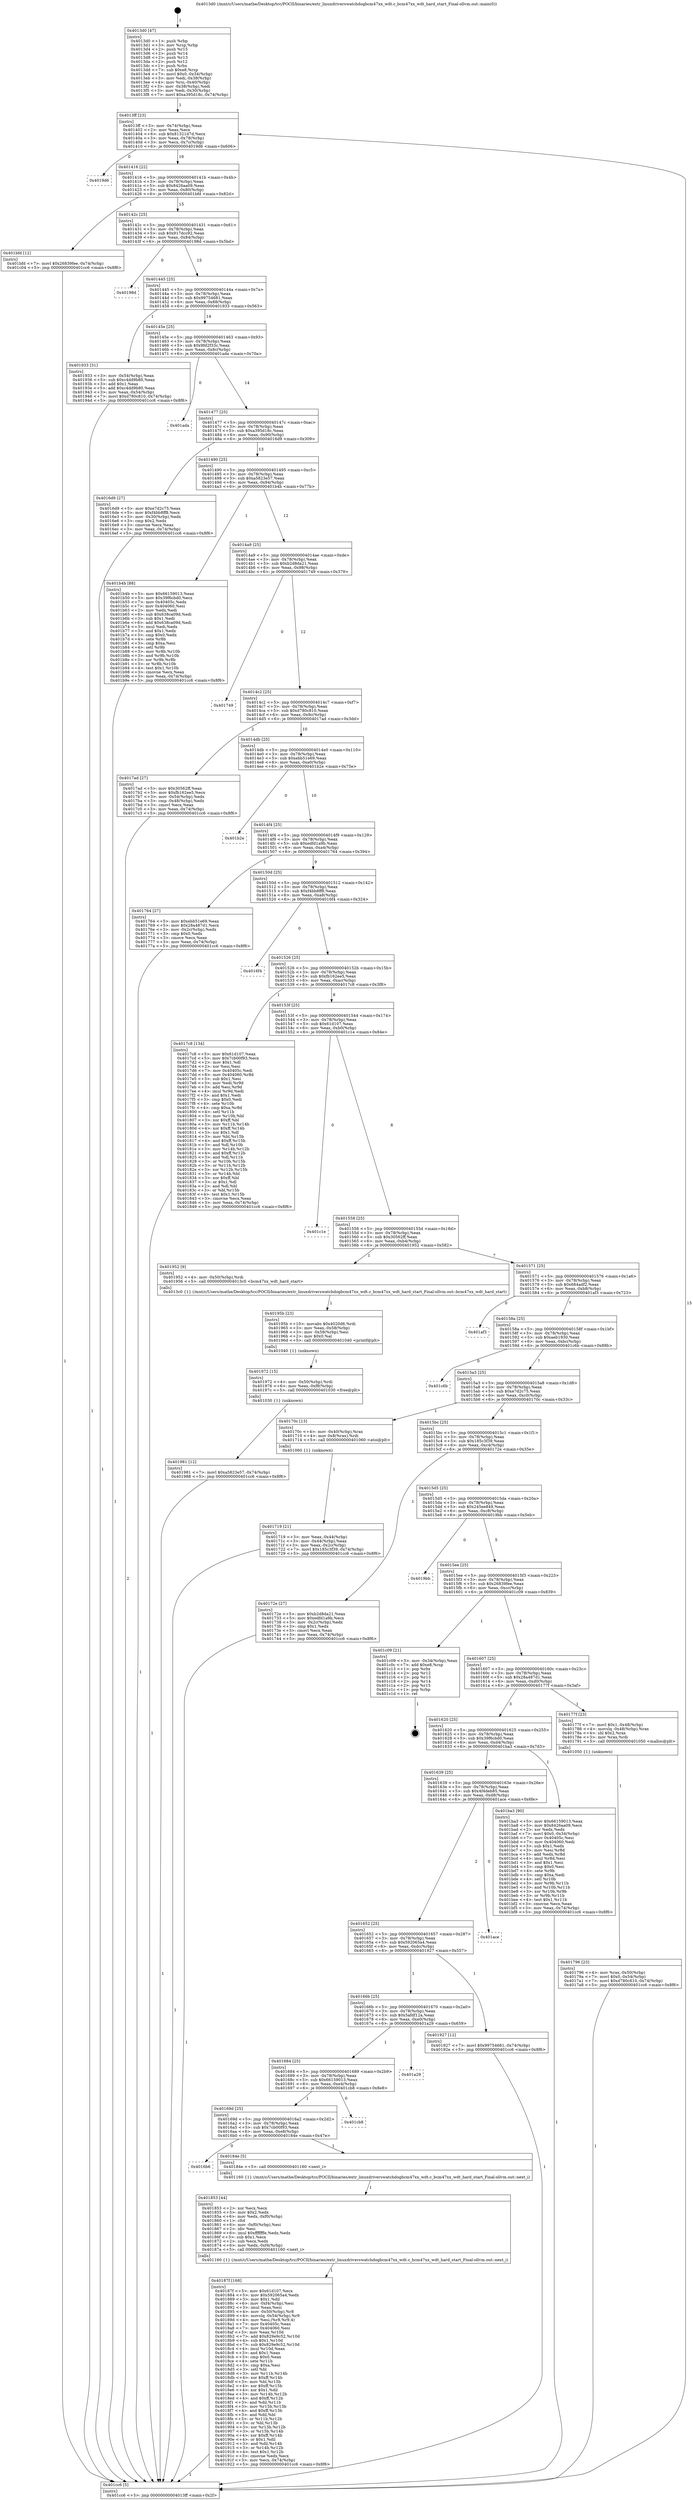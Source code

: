 digraph "0x4013d0" {
  label = "0x4013d0 (/mnt/c/Users/mathe/Desktop/tcc/POCII/binaries/extr_linuxdriverswatchdogbcm47xx_wdt.c_bcm47xx_wdt_hard_start_Final-ollvm.out::main(0))"
  labelloc = "t"
  node[shape=record]

  Entry [label="",width=0.3,height=0.3,shape=circle,fillcolor=black,style=filled]
  "0x4013ff" [label="{
     0x4013ff [23]\l
     | [instrs]\l
     &nbsp;&nbsp;0x4013ff \<+3\>: mov -0x74(%rbp),%eax\l
     &nbsp;&nbsp;0x401402 \<+2\>: mov %eax,%ecx\l
     &nbsp;&nbsp;0x401404 \<+6\>: sub $0x81321d7d,%ecx\l
     &nbsp;&nbsp;0x40140a \<+3\>: mov %eax,-0x78(%rbp)\l
     &nbsp;&nbsp;0x40140d \<+3\>: mov %ecx,-0x7c(%rbp)\l
     &nbsp;&nbsp;0x401410 \<+6\>: je 00000000004019d6 \<main+0x606\>\l
  }"]
  "0x4019d6" [label="{
     0x4019d6\l
  }", style=dashed]
  "0x401416" [label="{
     0x401416 [22]\l
     | [instrs]\l
     &nbsp;&nbsp;0x401416 \<+5\>: jmp 000000000040141b \<main+0x4b\>\l
     &nbsp;&nbsp;0x40141b \<+3\>: mov -0x78(%rbp),%eax\l
     &nbsp;&nbsp;0x40141e \<+5\>: sub $0x8426aa09,%eax\l
     &nbsp;&nbsp;0x401423 \<+3\>: mov %eax,-0x80(%rbp)\l
     &nbsp;&nbsp;0x401426 \<+6\>: je 0000000000401bfd \<main+0x82d\>\l
  }"]
  Exit [label="",width=0.3,height=0.3,shape=circle,fillcolor=black,style=filled,peripheries=2]
  "0x401bfd" [label="{
     0x401bfd [12]\l
     | [instrs]\l
     &nbsp;&nbsp;0x401bfd \<+7\>: movl $0x26839fee,-0x74(%rbp)\l
     &nbsp;&nbsp;0x401c04 \<+5\>: jmp 0000000000401cc6 \<main+0x8f6\>\l
  }"]
  "0x40142c" [label="{
     0x40142c [25]\l
     | [instrs]\l
     &nbsp;&nbsp;0x40142c \<+5\>: jmp 0000000000401431 \<main+0x61\>\l
     &nbsp;&nbsp;0x401431 \<+3\>: mov -0x78(%rbp),%eax\l
     &nbsp;&nbsp;0x401434 \<+5\>: sub $0x917dcc92,%eax\l
     &nbsp;&nbsp;0x401439 \<+6\>: mov %eax,-0x84(%rbp)\l
     &nbsp;&nbsp;0x40143f \<+6\>: je 000000000040198d \<main+0x5bd\>\l
  }"]
  "0x401981" [label="{
     0x401981 [12]\l
     | [instrs]\l
     &nbsp;&nbsp;0x401981 \<+7\>: movl $0xa5823e57,-0x74(%rbp)\l
     &nbsp;&nbsp;0x401988 \<+5\>: jmp 0000000000401cc6 \<main+0x8f6\>\l
  }"]
  "0x40198d" [label="{
     0x40198d\l
  }", style=dashed]
  "0x401445" [label="{
     0x401445 [25]\l
     | [instrs]\l
     &nbsp;&nbsp;0x401445 \<+5\>: jmp 000000000040144a \<main+0x7a\>\l
     &nbsp;&nbsp;0x40144a \<+3\>: mov -0x78(%rbp),%eax\l
     &nbsp;&nbsp;0x40144d \<+5\>: sub $0x99754681,%eax\l
     &nbsp;&nbsp;0x401452 \<+6\>: mov %eax,-0x88(%rbp)\l
     &nbsp;&nbsp;0x401458 \<+6\>: je 0000000000401933 \<main+0x563\>\l
  }"]
  "0x401972" [label="{
     0x401972 [15]\l
     | [instrs]\l
     &nbsp;&nbsp;0x401972 \<+4\>: mov -0x50(%rbp),%rdi\l
     &nbsp;&nbsp;0x401976 \<+6\>: mov %eax,-0xf8(%rbp)\l
     &nbsp;&nbsp;0x40197c \<+5\>: call 0000000000401030 \<free@plt\>\l
     | [calls]\l
     &nbsp;&nbsp;0x401030 \{1\} (unknown)\l
  }"]
  "0x401933" [label="{
     0x401933 [31]\l
     | [instrs]\l
     &nbsp;&nbsp;0x401933 \<+3\>: mov -0x54(%rbp),%eax\l
     &nbsp;&nbsp;0x401936 \<+5\>: sub $0xc4dd9b80,%eax\l
     &nbsp;&nbsp;0x40193b \<+3\>: add $0x1,%eax\l
     &nbsp;&nbsp;0x40193e \<+5\>: add $0xc4dd9b80,%eax\l
     &nbsp;&nbsp;0x401943 \<+3\>: mov %eax,-0x54(%rbp)\l
     &nbsp;&nbsp;0x401946 \<+7\>: movl $0xd780c810,-0x74(%rbp)\l
     &nbsp;&nbsp;0x40194d \<+5\>: jmp 0000000000401cc6 \<main+0x8f6\>\l
  }"]
  "0x40145e" [label="{
     0x40145e [25]\l
     | [instrs]\l
     &nbsp;&nbsp;0x40145e \<+5\>: jmp 0000000000401463 \<main+0x93\>\l
     &nbsp;&nbsp;0x401463 \<+3\>: mov -0x78(%rbp),%eax\l
     &nbsp;&nbsp;0x401466 \<+5\>: sub $0x9fd2f33c,%eax\l
     &nbsp;&nbsp;0x40146b \<+6\>: mov %eax,-0x8c(%rbp)\l
     &nbsp;&nbsp;0x401471 \<+6\>: je 0000000000401ada \<main+0x70a\>\l
  }"]
  "0x40195b" [label="{
     0x40195b [23]\l
     | [instrs]\l
     &nbsp;&nbsp;0x40195b \<+10\>: movabs $0x4020d6,%rdi\l
     &nbsp;&nbsp;0x401965 \<+3\>: mov %eax,-0x58(%rbp)\l
     &nbsp;&nbsp;0x401968 \<+3\>: mov -0x58(%rbp),%esi\l
     &nbsp;&nbsp;0x40196b \<+2\>: mov $0x0,%al\l
     &nbsp;&nbsp;0x40196d \<+5\>: call 0000000000401040 \<printf@plt\>\l
     | [calls]\l
     &nbsp;&nbsp;0x401040 \{1\} (unknown)\l
  }"]
  "0x401ada" [label="{
     0x401ada\l
  }", style=dashed]
  "0x401477" [label="{
     0x401477 [25]\l
     | [instrs]\l
     &nbsp;&nbsp;0x401477 \<+5\>: jmp 000000000040147c \<main+0xac\>\l
     &nbsp;&nbsp;0x40147c \<+3\>: mov -0x78(%rbp),%eax\l
     &nbsp;&nbsp;0x40147f \<+5\>: sub $0xa395d18c,%eax\l
     &nbsp;&nbsp;0x401484 \<+6\>: mov %eax,-0x90(%rbp)\l
     &nbsp;&nbsp;0x40148a \<+6\>: je 00000000004016d9 \<main+0x309\>\l
  }"]
  "0x40187f" [label="{
     0x40187f [168]\l
     | [instrs]\l
     &nbsp;&nbsp;0x40187f \<+5\>: mov $0x61d107,%ecx\l
     &nbsp;&nbsp;0x401884 \<+5\>: mov $0x592065a4,%edx\l
     &nbsp;&nbsp;0x401889 \<+3\>: mov $0x1,%dil\l
     &nbsp;&nbsp;0x40188c \<+6\>: mov -0xf4(%rbp),%esi\l
     &nbsp;&nbsp;0x401892 \<+3\>: imul %eax,%esi\l
     &nbsp;&nbsp;0x401895 \<+4\>: mov -0x50(%rbp),%r8\l
     &nbsp;&nbsp;0x401899 \<+4\>: movslq -0x54(%rbp),%r9\l
     &nbsp;&nbsp;0x40189d \<+4\>: mov %esi,(%r8,%r9,4)\l
     &nbsp;&nbsp;0x4018a1 \<+7\>: mov 0x40405c,%eax\l
     &nbsp;&nbsp;0x4018a8 \<+7\>: mov 0x404060,%esi\l
     &nbsp;&nbsp;0x4018af \<+3\>: mov %eax,%r10d\l
     &nbsp;&nbsp;0x4018b2 \<+7\>: add $0x829e9c52,%r10d\l
     &nbsp;&nbsp;0x4018b9 \<+4\>: sub $0x1,%r10d\l
     &nbsp;&nbsp;0x4018bd \<+7\>: sub $0x829e9c52,%r10d\l
     &nbsp;&nbsp;0x4018c4 \<+4\>: imul %r10d,%eax\l
     &nbsp;&nbsp;0x4018c8 \<+3\>: and $0x1,%eax\l
     &nbsp;&nbsp;0x4018cb \<+3\>: cmp $0x0,%eax\l
     &nbsp;&nbsp;0x4018ce \<+4\>: sete %r11b\l
     &nbsp;&nbsp;0x4018d2 \<+3\>: cmp $0xa,%esi\l
     &nbsp;&nbsp;0x4018d5 \<+3\>: setl %bl\l
     &nbsp;&nbsp;0x4018d8 \<+3\>: mov %r11b,%r14b\l
     &nbsp;&nbsp;0x4018db \<+4\>: xor $0xff,%r14b\l
     &nbsp;&nbsp;0x4018df \<+3\>: mov %bl,%r15b\l
     &nbsp;&nbsp;0x4018e2 \<+4\>: xor $0xff,%r15b\l
     &nbsp;&nbsp;0x4018e6 \<+4\>: xor $0x1,%dil\l
     &nbsp;&nbsp;0x4018ea \<+3\>: mov %r14b,%r12b\l
     &nbsp;&nbsp;0x4018ed \<+4\>: and $0xff,%r12b\l
     &nbsp;&nbsp;0x4018f1 \<+3\>: and %dil,%r11b\l
     &nbsp;&nbsp;0x4018f4 \<+3\>: mov %r15b,%r13b\l
     &nbsp;&nbsp;0x4018f7 \<+4\>: and $0xff,%r13b\l
     &nbsp;&nbsp;0x4018fb \<+3\>: and %dil,%bl\l
     &nbsp;&nbsp;0x4018fe \<+3\>: or %r11b,%r12b\l
     &nbsp;&nbsp;0x401901 \<+3\>: or %bl,%r13b\l
     &nbsp;&nbsp;0x401904 \<+3\>: xor %r13b,%r12b\l
     &nbsp;&nbsp;0x401907 \<+3\>: or %r15b,%r14b\l
     &nbsp;&nbsp;0x40190a \<+4\>: xor $0xff,%r14b\l
     &nbsp;&nbsp;0x40190e \<+4\>: or $0x1,%dil\l
     &nbsp;&nbsp;0x401912 \<+3\>: and %dil,%r14b\l
     &nbsp;&nbsp;0x401915 \<+3\>: or %r14b,%r12b\l
     &nbsp;&nbsp;0x401918 \<+4\>: test $0x1,%r12b\l
     &nbsp;&nbsp;0x40191c \<+3\>: cmovne %edx,%ecx\l
     &nbsp;&nbsp;0x40191f \<+3\>: mov %ecx,-0x74(%rbp)\l
     &nbsp;&nbsp;0x401922 \<+5\>: jmp 0000000000401cc6 \<main+0x8f6\>\l
  }"]
  "0x4016d9" [label="{
     0x4016d9 [27]\l
     | [instrs]\l
     &nbsp;&nbsp;0x4016d9 \<+5\>: mov $0xe7d2c75,%eax\l
     &nbsp;&nbsp;0x4016de \<+5\>: mov $0xf4bb8ff8,%ecx\l
     &nbsp;&nbsp;0x4016e3 \<+3\>: mov -0x30(%rbp),%edx\l
     &nbsp;&nbsp;0x4016e6 \<+3\>: cmp $0x2,%edx\l
     &nbsp;&nbsp;0x4016e9 \<+3\>: cmovne %ecx,%eax\l
     &nbsp;&nbsp;0x4016ec \<+3\>: mov %eax,-0x74(%rbp)\l
     &nbsp;&nbsp;0x4016ef \<+5\>: jmp 0000000000401cc6 \<main+0x8f6\>\l
  }"]
  "0x401490" [label="{
     0x401490 [25]\l
     | [instrs]\l
     &nbsp;&nbsp;0x401490 \<+5\>: jmp 0000000000401495 \<main+0xc5\>\l
     &nbsp;&nbsp;0x401495 \<+3\>: mov -0x78(%rbp),%eax\l
     &nbsp;&nbsp;0x401498 \<+5\>: sub $0xa5823e57,%eax\l
     &nbsp;&nbsp;0x40149d \<+6\>: mov %eax,-0x94(%rbp)\l
     &nbsp;&nbsp;0x4014a3 \<+6\>: je 0000000000401b4b \<main+0x77b\>\l
  }"]
  "0x401cc6" [label="{
     0x401cc6 [5]\l
     | [instrs]\l
     &nbsp;&nbsp;0x401cc6 \<+5\>: jmp 00000000004013ff \<main+0x2f\>\l
  }"]
  "0x4013d0" [label="{
     0x4013d0 [47]\l
     | [instrs]\l
     &nbsp;&nbsp;0x4013d0 \<+1\>: push %rbp\l
     &nbsp;&nbsp;0x4013d1 \<+3\>: mov %rsp,%rbp\l
     &nbsp;&nbsp;0x4013d4 \<+2\>: push %r15\l
     &nbsp;&nbsp;0x4013d6 \<+2\>: push %r14\l
     &nbsp;&nbsp;0x4013d8 \<+2\>: push %r13\l
     &nbsp;&nbsp;0x4013da \<+2\>: push %r12\l
     &nbsp;&nbsp;0x4013dc \<+1\>: push %rbx\l
     &nbsp;&nbsp;0x4013dd \<+7\>: sub $0xe8,%rsp\l
     &nbsp;&nbsp;0x4013e4 \<+7\>: movl $0x0,-0x34(%rbp)\l
     &nbsp;&nbsp;0x4013eb \<+3\>: mov %edi,-0x38(%rbp)\l
     &nbsp;&nbsp;0x4013ee \<+4\>: mov %rsi,-0x40(%rbp)\l
     &nbsp;&nbsp;0x4013f2 \<+3\>: mov -0x38(%rbp),%edi\l
     &nbsp;&nbsp;0x4013f5 \<+3\>: mov %edi,-0x30(%rbp)\l
     &nbsp;&nbsp;0x4013f8 \<+7\>: movl $0xa395d18c,-0x74(%rbp)\l
  }"]
  "0x401853" [label="{
     0x401853 [44]\l
     | [instrs]\l
     &nbsp;&nbsp;0x401853 \<+2\>: xor %ecx,%ecx\l
     &nbsp;&nbsp;0x401855 \<+5\>: mov $0x2,%edx\l
     &nbsp;&nbsp;0x40185a \<+6\>: mov %edx,-0xf0(%rbp)\l
     &nbsp;&nbsp;0x401860 \<+1\>: cltd\l
     &nbsp;&nbsp;0x401861 \<+6\>: mov -0xf0(%rbp),%esi\l
     &nbsp;&nbsp;0x401867 \<+2\>: idiv %esi\l
     &nbsp;&nbsp;0x401869 \<+6\>: imul $0xfffffffe,%edx,%edx\l
     &nbsp;&nbsp;0x40186f \<+3\>: sub $0x1,%ecx\l
     &nbsp;&nbsp;0x401872 \<+2\>: sub %ecx,%edx\l
     &nbsp;&nbsp;0x401874 \<+6\>: mov %edx,-0xf4(%rbp)\l
     &nbsp;&nbsp;0x40187a \<+5\>: call 0000000000401160 \<next_i\>\l
     | [calls]\l
     &nbsp;&nbsp;0x401160 \{1\} (/mnt/c/Users/mathe/Desktop/tcc/POCII/binaries/extr_linuxdriverswatchdogbcm47xx_wdt.c_bcm47xx_wdt_hard_start_Final-ollvm.out::next_i)\l
  }"]
  "0x401b4b" [label="{
     0x401b4b [88]\l
     | [instrs]\l
     &nbsp;&nbsp;0x401b4b \<+5\>: mov $0x66159013,%eax\l
     &nbsp;&nbsp;0x401b50 \<+5\>: mov $0x39f6cbd0,%ecx\l
     &nbsp;&nbsp;0x401b55 \<+7\>: mov 0x40405c,%edx\l
     &nbsp;&nbsp;0x401b5c \<+7\>: mov 0x404060,%esi\l
     &nbsp;&nbsp;0x401b63 \<+2\>: mov %edx,%edi\l
     &nbsp;&nbsp;0x401b65 \<+6\>: sub $0x638ca09d,%edi\l
     &nbsp;&nbsp;0x401b6b \<+3\>: sub $0x1,%edi\l
     &nbsp;&nbsp;0x401b6e \<+6\>: add $0x638ca09d,%edi\l
     &nbsp;&nbsp;0x401b74 \<+3\>: imul %edi,%edx\l
     &nbsp;&nbsp;0x401b77 \<+3\>: and $0x1,%edx\l
     &nbsp;&nbsp;0x401b7a \<+3\>: cmp $0x0,%edx\l
     &nbsp;&nbsp;0x401b7d \<+4\>: sete %r8b\l
     &nbsp;&nbsp;0x401b81 \<+3\>: cmp $0xa,%esi\l
     &nbsp;&nbsp;0x401b84 \<+4\>: setl %r9b\l
     &nbsp;&nbsp;0x401b88 \<+3\>: mov %r8b,%r10b\l
     &nbsp;&nbsp;0x401b8b \<+3\>: and %r9b,%r10b\l
     &nbsp;&nbsp;0x401b8e \<+3\>: xor %r9b,%r8b\l
     &nbsp;&nbsp;0x401b91 \<+3\>: or %r8b,%r10b\l
     &nbsp;&nbsp;0x401b94 \<+4\>: test $0x1,%r10b\l
     &nbsp;&nbsp;0x401b98 \<+3\>: cmovne %ecx,%eax\l
     &nbsp;&nbsp;0x401b9b \<+3\>: mov %eax,-0x74(%rbp)\l
     &nbsp;&nbsp;0x401b9e \<+5\>: jmp 0000000000401cc6 \<main+0x8f6\>\l
  }"]
  "0x4014a9" [label="{
     0x4014a9 [25]\l
     | [instrs]\l
     &nbsp;&nbsp;0x4014a9 \<+5\>: jmp 00000000004014ae \<main+0xde\>\l
     &nbsp;&nbsp;0x4014ae \<+3\>: mov -0x78(%rbp),%eax\l
     &nbsp;&nbsp;0x4014b1 \<+5\>: sub $0xb2d8da21,%eax\l
     &nbsp;&nbsp;0x4014b6 \<+6\>: mov %eax,-0x98(%rbp)\l
     &nbsp;&nbsp;0x4014bc \<+6\>: je 0000000000401749 \<main+0x379\>\l
  }"]
  "0x4016b6" [label="{
     0x4016b6\l
  }", style=dashed]
  "0x401749" [label="{
     0x401749\l
  }", style=dashed]
  "0x4014c2" [label="{
     0x4014c2 [25]\l
     | [instrs]\l
     &nbsp;&nbsp;0x4014c2 \<+5\>: jmp 00000000004014c7 \<main+0xf7\>\l
     &nbsp;&nbsp;0x4014c7 \<+3\>: mov -0x78(%rbp),%eax\l
     &nbsp;&nbsp;0x4014ca \<+5\>: sub $0xd780c810,%eax\l
     &nbsp;&nbsp;0x4014cf \<+6\>: mov %eax,-0x9c(%rbp)\l
     &nbsp;&nbsp;0x4014d5 \<+6\>: je 00000000004017ad \<main+0x3dd\>\l
  }"]
  "0x40184e" [label="{
     0x40184e [5]\l
     | [instrs]\l
     &nbsp;&nbsp;0x40184e \<+5\>: call 0000000000401160 \<next_i\>\l
     | [calls]\l
     &nbsp;&nbsp;0x401160 \{1\} (/mnt/c/Users/mathe/Desktop/tcc/POCII/binaries/extr_linuxdriverswatchdogbcm47xx_wdt.c_bcm47xx_wdt_hard_start_Final-ollvm.out::next_i)\l
  }"]
  "0x4017ad" [label="{
     0x4017ad [27]\l
     | [instrs]\l
     &nbsp;&nbsp;0x4017ad \<+5\>: mov $0x30562ff,%eax\l
     &nbsp;&nbsp;0x4017b2 \<+5\>: mov $0xfb162ee5,%ecx\l
     &nbsp;&nbsp;0x4017b7 \<+3\>: mov -0x54(%rbp),%edx\l
     &nbsp;&nbsp;0x4017ba \<+3\>: cmp -0x48(%rbp),%edx\l
     &nbsp;&nbsp;0x4017bd \<+3\>: cmovl %ecx,%eax\l
     &nbsp;&nbsp;0x4017c0 \<+3\>: mov %eax,-0x74(%rbp)\l
     &nbsp;&nbsp;0x4017c3 \<+5\>: jmp 0000000000401cc6 \<main+0x8f6\>\l
  }"]
  "0x4014db" [label="{
     0x4014db [25]\l
     | [instrs]\l
     &nbsp;&nbsp;0x4014db \<+5\>: jmp 00000000004014e0 \<main+0x110\>\l
     &nbsp;&nbsp;0x4014e0 \<+3\>: mov -0x78(%rbp),%eax\l
     &nbsp;&nbsp;0x4014e3 \<+5\>: sub $0xebb51e69,%eax\l
     &nbsp;&nbsp;0x4014e8 \<+6\>: mov %eax,-0xa0(%rbp)\l
     &nbsp;&nbsp;0x4014ee \<+6\>: je 0000000000401b2e \<main+0x75e\>\l
  }"]
  "0x40169d" [label="{
     0x40169d [25]\l
     | [instrs]\l
     &nbsp;&nbsp;0x40169d \<+5\>: jmp 00000000004016a2 \<main+0x2d2\>\l
     &nbsp;&nbsp;0x4016a2 \<+3\>: mov -0x78(%rbp),%eax\l
     &nbsp;&nbsp;0x4016a5 \<+5\>: sub $0x7cb00f93,%eax\l
     &nbsp;&nbsp;0x4016aa \<+6\>: mov %eax,-0xe8(%rbp)\l
     &nbsp;&nbsp;0x4016b0 \<+6\>: je 000000000040184e \<main+0x47e\>\l
  }"]
  "0x401b2e" [label="{
     0x401b2e\l
  }", style=dashed]
  "0x4014f4" [label="{
     0x4014f4 [25]\l
     | [instrs]\l
     &nbsp;&nbsp;0x4014f4 \<+5\>: jmp 00000000004014f9 \<main+0x129\>\l
     &nbsp;&nbsp;0x4014f9 \<+3\>: mov -0x78(%rbp),%eax\l
     &nbsp;&nbsp;0x4014fc \<+5\>: sub $0xedfd1a9b,%eax\l
     &nbsp;&nbsp;0x401501 \<+6\>: mov %eax,-0xa4(%rbp)\l
     &nbsp;&nbsp;0x401507 \<+6\>: je 0000000000401764 \<main+0x394\>\l
  }"]
  "0x401cb8" [label="{
     0x401cb8\l
  }", style=dashed]
  "0x401764" [label="{
     0x401764 [27]\l
     | [instrs]\l
     &nbsp;&nbsp;0x401764 \<+5\>: mov $0xebb51e69,%eax\l
     &nbsp;&nbsp;0x401769 \<+5\>: mov $0x28a487d1,%ecx\l
     &nbsp;&nbsp;0x40176e \<+3\>: mov -0x2c(%rbp),%edx\l
     &nbsp;&nbsp;0x401771 \<+3\>: cmp $0x0,%edx\l
     &nbsp;&nbsp;0x401774 \<+3\>: cmove %ecx,%eax\l
     &nbsp;&nbsp;0x401777 \<+3\>: mov %eax,-0x74(%rbp)\l
     &nbsp;&nbsp;0x40177a \<+5\>: jmp 0000000000401cc6 \<main+0x8f6\>\l
  }"]
  "0x40150d" [label="{
     0x40150d [25]\l
     | [instrs]\l
     &nbsp;&nbsp;0x40150d \<+5\>: jmp 0000000000401512 \<main+0x142\>\l
     &nbsp;&nbsp;0x401512 \<+3\>: mov -0x78(%rbp),%eax\l
     &nbsp;&nbsp;0x401515 \<+5\>: sub $0xf4bb8ff8,%eax\l
     &nbsp;&nbsp;0x40151a \<+6\>: mov %eax,-0xa8(%rbp)\l
     &nbsp;&nbsp;0x401520 \<+6\>: je 00000000004016f4 \<main+0x324\>\l
  }"]
  "0x401684" [label="{
     0x401684 [25]\l
     | [instrs]\l
     &nbsp;&nbsp;0x401684 \<+5\>: jmp 0000000000401689 \<main+0x2b9\>\l
     &nbsp;&nbsp;0x401689 \<+3\>: mov -0x78(%rbp),%eax\l
     &nbsp;&nbsp;0x40168c \<+5\>: sub $0x66159013,%eax\l
     &nbsp;&nbsp;0x401691 \<+6\>: mov %eax,-0xe4(%rbp)\l
     &nbsp;&nbsp;0x401697 \<+6\>: je 0000000000401cb8 \<main+0x8e8\>\l
  }"]
  "0x4016f4" [label="{
     0x4016f4\l
  }", style=dashed]
  "0x401526" [label="{
     0x401526 [25]\l
     | [instrs]\l
     &nbsp;&nbsp;0x401526 \<+5\>: jmp 000000000040152b \<main+0x15b\>\l
     &nbsp;&nbsp;0x40152b \<+3\>: mov -0x78(%rbp),%eax\l
     &nbsp;&nbsp;0x40152e \<+5\>: sub $0xfb162ee5,%eax\l
     &nbsp;&nbsp;0x401533 \<+6\>: mov %eax,-0xac(%rbp)\l
     &nbsp;&nbsp;0x401539 \<+6\>: je 00000000004017c8 \<main+0x3f8\>\l
  }"]
  "0x401a29" [label="{
     0x401a29\l
  }", style=dashed]
  "0x4017c8" [label="{
     0x4017c8 [134]\l
     | [instrs]\l
     &nbsp;&nbsp;0x4017c8 \<+5\>: mov $0x61d107,%eax\l
     &nbsp;&nbsp;0x4017cd \<+5\>: mov $0x7cb00f93,%ecx\l
     &nbsp;&nbsp;0x4017d2 \<+2\>: mov $0x1,%dl\l
     &nbsp;&nbsp;0x4017d4 \<+2\>: xor %esi,%esi\l
     &nbsp;&nbsp;0x4017d6 \<+7\>: mov 0x40405c,%edi\l
     &nbsp;&nbsp;0x4017dd \<+8\>: mov 0x404060,%r8d\l
     &nbsp;&nbsp;0x4017e5 \<+3\>: sub $0x1,%esi\l
     &nbsp;&nbsp;0x4017e8 \<+3\>: mov %edi,%r9d\l
     &nbsp;&nbsp;0x4017eb \<+3\>: add %esi,%r9d\l
     &nbsp;&nbsp;0x4017ee \<+4\>: imul %r9d,%edi\l
     &nbsp;&nbsp;0x4017f2 \<+3\>: and $0x1,%edi\l
     &nbsp;&nbsp;0x4017f5 \<+3\>: cmp $0x0,%edi\l
     &nbsp;&nbsp;0x4017f8 \<+4\>: sete %r10b\l
     &nbsp;&nbsp;0x4017fc \<+4\>: cmp $0xa,%r8d\l
     &nbsp;&nbsp;0x401800 \<+4\>: setl %r11b\l
     &nbsp;&nbsp;0x401804 \<+3\>: mov %r10b,%bl\l
     &nbsp;&nbsp;0x401807 \<+3\>: xor $0xff,%bl\l
     &nbsp;&nbsp;0x40180a \<+3\>: mov %r11b,%r14b\l
     &nbsp;&nbsp;0x40180d \<+4\>: xor $0xff,%r14b\l
     &nbsp;&nbsp;0x401811 \<+3\>: xor $0x1,%dl\l
     &nbsp;&nbsp;0x401814 \<+3\>: mov %bl,%r15b\l
     &nbsp;&nbsp;0x401817 \<+4\>: and $0xff,%r15b\l
     &nbsp;&nbsp;0x40181b \<+3\>: and %dl,%r10b\l
     &nbsp;&nbsp;0x40181e \<+3\>: mov %r14b,%r12b\l
     &nbsp;&nbsp;0x401821 \<+4\>: and $0xff,%r12b\l
     &nbsp;&nbsp;0x401825 \<+3\>: and %dl,%r11b\l
     &nbsp;&nbsp;0x401828 \<+3\>: or %r10b,%r15b\l
     &nbsp;&nbsp;0x40182b \<+3\>: or %r11b,%r12b\l
     &nbsp;&nbsp;0x40182e \<+3\>: xor %r12b,%r15b\l
     &nbsp;&nbsp;0x401831 \<+3\>: or %r14b,%bl\l
     &nbsp;&nbsp;0x401834 \<+3\>: xor $0xff,%bl\l
     &nbsp;&nbsp;0x401837 \<+3\>: or $0x1,%dl\l
     &nbsp;&nbsp;0x40183a \<+2\>: and %dl,%bl\l
     &nbsp;&nbsp;0x40183c \<+3\>: or %bl,%r15b\l
     &nbsp;&nbsp;0x40183f \<+4\>: test $0x1,%r15b\l
     &nbsp;&nbsp;0x401843 \<+3\>: cmovne %ecx,%eax\l
     &nbsp;&nbsp;0x401846 \<+3\>: mov %eax,-0x74(%rbp)\l
     &nbsp;&nbsp;0x401849 \<+5\>: jmp 0000000000401cc6 \<main+0x8f6\>\l
  }"]
  "0x40153f" [label="{
     0x40153f [25]\l
     | [instrs]\l
     &nbsp;&nbsp;0x40153f \<+5\>: jmp 0000000000401544 \<main+0x174\>\l
     &nbsp;&nbsp;0x401544 \<+3\>: mov -0x78(%rbp),%eax\l
     &nbsp;&nbsp;0x401547 \<+5\>: sub $0x61d107,%eax\l
     &nbsp;&nbsp;0x40154c \<+6\>: mov %eax,-0xb0(%rbp)\l
     &nbsp;&nbsp;0x401552 \<+6\>: je 0000000000401c1e \<main+0x84e\>\l
  }"]
  "0x40166b" [label="{
     0x40166b [25]\l
     | [instrs]\l
     &nbsp;&nbsp;0x40166b \<+5\>: jmp 0000000000401670 \<main+0x2a0\>\l
     &nbsp;&nbsp;0x401670 \<+3\>: mov -0x78(%rbp),%eax\l
     &nbsp;&nbsp;0x401673 \<+5\>: sub $0x5afdf12a,%eax\l
     &nbsp;&nbsp;0x401678 \<+6\>: mov %eax,-0xe0(%rbp)\l
     &nbsp;&nbsp;0x40167e \<+6\>: je 0000000000401a29 \<main+0x659\>\l
  }"]
  "0x401c1e" [label="{
     0x401c1e\l
  }", style=dashed]
  "0x401558" [label="{
     0x401558 [25]\l
     | [instrs]\l
     &nbsp;&nbsp;0x401558 \<+5\>: jmp 000000000040155d \<main+0x18d\>\l
     &nbsp;&nbsp;0x40155d \<+3\>: mov -0x78(%rbp),%eax\l
     &nbsp;&nbsp;0x401560 \<+5\>: sub $0x30562ff,%eax\l
     &nbsp;&nbsp;0x401565 \<+6\>: mov %eax,-0xb4(%rbp)\l
     &nbsp;&nbsp;0x40156b \<+6\>: je 0000000000401952 \<main+0x582\>\l
  }"]
  "0x401927" [label="{
     0x401927 [12]\l
     | [instrs]\l
     &nbsp;&nbsp;0x401927 \<+7\>: movl $0x99754681,-0x74(%rbp)\l
     &nbsp;&nbsp;0x40192e \<+5\>: jmp 0000000000401cc6 \<main+0x8f6\>\l
  }"]
  "0x401952" [label="{
     0x401952 [9]\l
     | [instrs]\l
     &nbsp;&nbsp;0x401952 \<+4\>: mov -0x50(%rbp),%rdi\l
     &nbsp;&nbsp;0x401956 \<+5\>: call 00000000004013c0 \<bcm47xx_wdt_hard_start\>\l
     | [calls]\l
     &nbsp;&nbsp;0x4013c0 \{1\} (/mnt/c/Users/mathe/Desktop/tcc/POCII/binaries/extr_linuxdriverswatchdogbcm47xx_wdt.c_bcm47xx_wdt_hard_start_Final-ollvm.out::bcm47xx_wdt_hard_start)\l
  }"]
  "0x401571" [label="{
     0x401571 [25]\l
     | [instrs]\l
     &nbsp;&nbsp;0x401571 \<+5\>: jmp 0000000000401576 \<main+0x1a6\>\l
     &nbsp;&nbsp;0x401576 \<+3\>: mov -0x78(%rbp),%eax\l
     &nbsp;&nbsp;0x401579 \<+5\>: sub $0x684adf2,%eax\l
     &nbsp;&nbsp;0x40157e \<+6\>: mov %eax,-0xb8(%rbp)\l
     &nbsp;&nbsp;0x401584 \<+6\>: je 0000000000401af3 \<main+0x723\>\l
  }"]
  "0x401652" [label="{
     0x401652 [25]\l
     | [instrs]\l
     &nbsp;&nbsp;0x401652 \<+5\>: jmp 0000000000401657 \<main+0x287\>\l
     &nbsp;&nbsp;0x401657 \<+3\>: mov -0x78(%rbp),%eax\l
     &nbsp;&nbsp;0x40165a \<+5\>: sub $0x592065a4,%eax\l
     &nbsp;&nbsp;0x40165f \<+6\>: mov %eax,-0xdc(%rbp)\l
     &nbsp;&nbsp;0x401665 \<+6\>: je 0000000000401927 \<main+0x557\>\l
  }"]
  "0x401af3" [label="{
     0x401af3\l
  }", style=dashed]
  "0x40158a" [label="{
     0x40158a [25]\l
     | [instrs]\l
     &nbsp;&nbsp;0x40158a \<+5\>: jmp 000000000040158f \<main+0x1bf\>\l
     &nbsp;&nbsp;0x40158f \<+3\>: mov -0x78(%rbp),%eax\l
     &nbsp;&nbsp;0x401592 \<+5\>: sub $0xaeb1930,%eax\l
     &nbsp;&nbsp;0x401597 \<+6\>: mov %eax,-0xbc(%rbp)\l
     &nbsp;&nbsp;0x40159d \<+6\>: je 0000000000401c6b \<main+0x89b\>\l
  }"]
  "0x401ace" [label="{
     0x401ace\l
  }", style=dashed]
  "0x401c6b" [label="{
     0x401c6b\l
  }", style=dashed]
  "0x4015a3" [label="{
     0x4015a3 [25]\l
     | [instrs]\l
     &nbsp;&nbsp;0x4015a3 \<+5\>: jmp 00000000004015a8 \<main+0x1d8\>\l
     &nbsp;&nbsp;0x4015a8 \<+3\>: mov -0x78(%rbp),%eax\l
     &nbsp;&nbsp;0x4015ab \<+5\>: sub $0xe7d2c75,%eax\l
     &nbsp;&nbsp;0x4015b0 \<+6\>: mov %eax,-0xc0(%rbp)\l
     &nbsp;&nbsp;0x4015b6 \<+6\>: je 000000000040170c \<main+0x33c\>\l
  }"]
  "0x401639" [label="{
     0x401639 [25]\l
     | [instrs]\l
     &nbsp;&nbsp;0x401639 \<+5\>: jmp 000000000040163e \<main+0x26e\>\l
     &nbsp;&nbsp;0x40163e \<+3\>: mov -0x78(%rbp),%eax\l
     &nbsp;&nbsp;0x401641 \<+5\>: sub $0x4f4deb85,%eax\l
     &nbsp;&nbsp;0x401646 \<+6\>: mov %eax,-0xd8(%rbp)\l
     &nbsp;&nbsp;0x40164c \<+6\>: je 0000000000401ace \<main+0x6fe\>\l
  }"]
  "0x40170c" [label="{
     0x40170c [13]\l
     | [instrs]\l
     &nbsp;&nbsp;0x40170c \<+4\>: mov -0x40(%rbp),%rax\l
     &nbsp;&nbsp;0x401710 \<+4\>: mov 0x8(%rax),%rdi\l
     &nbsp;&nbsp;0x401714 \<+5\>: call 0000000000401060 \<atoi@plt\>\l
     | [calls]\l
     &nbsp;&nbsp;0x401060 \{1\} (unknown)\l
  }"]
  "0x4015bc" [label="{
     0x4015bc [25]\l
     | [instrs]\l
     &nbsp;&nbsp;0x4015bc \<+5\>: jmp 00000000004015c1 \<main+0x1f1\>\l
     &nbsp;&nbsp;0x4015c1 \<+3\>: mov -0x78(%rbp),%eax\l
     &nbsp;&nbsp;0x4015c4 \<+5\>: sub $0x185c3f39,%eax\l
     &nbsp;&nbsp;0x4015c9 \<+6\>: mov %eax,-0xc4(%rbp)\l
     &nbsp;&nbsp;0x4015cf \<+6\>: je 000000000040172e \<main+0x35e\>\l
  }"]
  "0x401719" [label="{
     0x401719 [21]\l
     | [instrs]\l
     &nbsp;&nbsp;0x401719 \<+3\>: mov %eax,-0x44(%rbp)\l
     &nbsp;&nbsp;0x40171c \<+3\>: mov -0x44(%rbp),%eax\l
     &nbsp;&nbsp;0x40171f \<+3\>: mov %eax,-0x2c(%rbp)\l
     &nbsp;&nbsp;0x401722 \<+7\>: movl $0x185c3f39,-0x74(%rbp)\l
     &nbsp;&nbsp;0x401729 \<+5\>: jmp 0000000000401cc6 \<main+0x8f6\>\l
  }"]
  "0x401ba3" [label="{
     0x401ba3 [90]\l
     | [instrs]\l
     &nbsp;&nbsp;0x401ba3 \<+5\>: mov $0x66159013,%eax\l
     &nbsp;&nbsp;0x401ba8 \<+5\>: mov $0x8426aa09,%ecx\l
     &nbsp;&nbsp;0x401bad \<+2\>: xor %edx,%edx\l
     &nbsp;&nbsp;0x401baf \<+7\>: movl $0x0,-0x34(%rbp)\l
     &nbsp;&nbsp;0x401bb6 \<+7\>: mov 0x40405c,%esi\l
     &nbsp;&nbsp;0x401bbd \<+7\>: mov 0x404060,%edi\l
     &nbsp;&nbsp;0x401bc4 \<+3\>: sub $0x1,%edx\l
     &nbsp;&nbsp;0x401bc7 \<+3\>: mov %esi,%r8d\l
     &nbsp;&nbsp;0x401bca \<+3\>: add %edx,%r8d\l
     &nbsp;&nbsp;0x401bcd \<+4\>: imul %r8d,%esi\l
     &nbsp;&nbsp;0x401bd1 \<+3\>: and $0x1,%esi\l
     &nbsp;&nbsp;0x401bd4 \<+3\>: cmp $0x0,%esi\l
     &nbsp;&nbsp;0x401bd7 \<+4\>: sete %r9b\l
     &nbsp;&nbsp;0x401bdb \<+3\>: cmp $0xa,%edi\l
     &nbsp;&nbsp;0x401bde \<+4\>: setl %r10b\l
     &nbsp;&nbsp;0x401be2 \<+3\>: mov %r9b,%r11b\l
     &nbsp;&nbsp;0x401be5 \<+3\>: and %r10b,%r11b\l
     &nbsp;&nbsp;0x401be8 \<+3\>: xor %r10b,%r9b\l
     &nbsp;&nbsp;0x401beb \<+3\>: or %r9b,%r11b\l
     &nbsp;&nbsp;0x401bee \<+4\>: test $0x1,%r11b\l
     &nbsp;&nbsp;0x401bf2 \<+3\>: cmovne %ecx,%eax\l
     &nbsp;&nbsp;0x401bf5 \<+3\>: mov %eax,-0x74(%rbp)\l
     &nbsp;&nbsp;0x401bf8 \<+5\>: jmp 0000000000401cc6 \<main+0x8f6\>\l
  }"]
  "0x40172e" [label="{
     0x40172e [27]\l
     | [instrs]\l
     &nbsp;&nbsp;0x40172e \<+5\>: mov $0xb2d8da21,%eax\l
     &nbsp;&nbsp;0x401733 \<+5\>: mov $0xedfd1a9b,%ecx\l
     &nbsp;&nbsp;0x401738 \<+3\>: mov -0x2c(%rbp),%edx\l
     &nbsp;&nbsp;0x40173b \<+3\>: cmp $0x1,%edx\l
     &nbsp;&nbsp;0x40173e \<+3\>: cmovl %ecx,%eax\l
     &nbsp;&nbsp;0x401741 \<+3\>: mov %eax,-0x74(%rbp)\l
     &nbsp;&nbsp;0x401744 \<+5\>: jmp 0000000000401cc6 \<main+0x8f6\>\l
  }"]
  "0x4015d5" [label="{
     0x4015d5 [25]\l
     | [instrs]\l
     &nbsp;&nbsp;0x4015d5 \<+5\>: jmp 00000000004015da \<main+0x20a\>\l
     &nbsp;&nbsp;0x4015da \<+3\>: mov -0x78(%rbp),%eax\l
     &nbsp;&nbsp;0x4015dd \<+5\>: sub $0x245ee849,%eax\l
     &nbsp;&nbsp;0x4015e2 \<+6\>: mov %eax,-0xc8(%rbp)\l
     &nbsp;&nbsp;0x4015e8 \<+6\>: je 00000000004019bb \<main+0x5eb\>\l
  }"]
  "0x401796" [label="{
     0x401796 [23]\l
     | [instrs]\l
     &nbsp;&nbsp;0x401796 \<+4\>: mov %rax,-0x50(%rbp)\l
     &nbsp;&nbsp;0x40179a \<+7\>: movl $0x0,-0x54(%rbp)\l
     &nbsp;&nbsp;0x4017a1 \<+7\>: movl $0xd780c810,-0x74(%rbp)\l
     &nbsp;&nbsp;0x4017a8 \<+5\>: jmp 0000000000401cc6 \<main+0x8f6\>\l
  }"]
  "0x4019bb" [label="{
     0x4019bb\l
  }", style=dashed]
  "0x4015ee" [label="{
     0x4015ee [25]\l
     | [instrs]\l
     &nbsp;&nbsp;0x4015ee \<+5\>: jmp 00000000004015f3 \<main+0x223\>\l
     &nbsp;&nbsp;0x4015f3 \<+3\>: mov -0x78(%rbp),%eax\l
     &nbsp;&nbsp;0x4015f6 \<+5\>: sub $0x26839fee,%eax\l
     &nbsp;&nbsp;0x4015fb \<+6\>: mov %eax,-0xcc(%rbp)\l
     &nbsp;&nbsp;0x401601 \<+6\>: je 0000000000401c09 \<main+0x839\>\l
  }"]
  "0x401620" [label="{
     0x401620 [25]\l
     | [instrs]\l
     &nbsp;&nbsp;0x401620 \<+5\>: jmp 0000000000401625 \<main+0x255\>\l
     &nbsp;&nbsp;0x401625 \<+3\>: mov -0x78(%rbp),%eax\l
     &nbsp;&nbsp;0x401628 \<+5\>: sub $0x39f6cbd0,%eax\l
     &nbsp;&nbsp;0x40162d \<+6\>: mov %eax,-0xd4(%rbp)\l
     &nbsp;&nbsp;0x401633 \<+6\>: je 0000000000401ba3 \<main+0x7d3\>\l
  }"]
  "0x401c09" [label="{
     0x401c09 [21]\l
     | [instrs]\l
     &nbsp;&nbsp;0x401c09 \<+3\>: mov -0x34(%rbp),%eax\l
     &nbsp;&nbsp;0x401c0c \<+7\>: add $0xe8,%rsp\l
     &nbsp;&nbsp;0x401c13 \<+1\>: pop %rbx\l
     &nbsp;&nbsp;0x401c14 \<+2\>: pop %r12\l
     &nbsp;&nbsp;0x401c16 \<+2\>: pop %r13\l
     &nbsp;&nbsp;0x401c18 \<+2\>: pop %r14\l
     &nbsp;&nbsp;0x401c1a \<+2\>: pop %r15\l
     &nbsp;&nbsp;0x401c1c \<+1\>: pop %rbp\l
     &nbsp;&nbsp;0x401c1d \<+1\>: ret\l
  }"]
  "0x401607" [label="{
     0x401607 [25]\l
     | [instrs]\l
     &nbsp;&nbsp;0x401607 \<+5\>: jmp 000000000040160c \<main+0x23c\>\l
     &nbsp;&nbsp;0x40160c \<+3\>: mov -0x78(%rbp),%eax\l
     &nbsp;&nbsp;0x40160f \<+5\>: sub $0x28a487d1,%eax\l
     &nbsp;&nbsp;0x401614 \<+6\>: mov %eax,-0xd0(%rbp)\l
     &nbsp;&nbsp;0x40161a \<+6\>: je 000000000040177f \<main+0x3af\>\l
  }"]
  "0x40177f" [label="{
     0x40177f [23]\l
     | [instrs]\l
     &nbsp;&nbsp;0x40177f \<+7\>: movl $0x1,-0x48(%rbp)\l
     &nbsp;&nbsp;0x401786 \<+4\>: movslq -0x48(%rbp),%rax\l
     &nbsp;&nbsp;0x40178a \<+4\>: shl $0x2,%rax\l
     &nbsp;&nbsp;0x40178e \<+3\>: mov %rax,%rdi\l
     &nbsp;&nbsp;0x401791 \<+5\>: call 0000000000401050 \<malloc@plt\>\l
     | [calls]\l
     &nbsp;&nbsp;0x401050 \{1\} (unknown)\l
  }"]
  Entry -> "0x4013d0" [label=" 1"]
  "0x4013ff" -> "0x4019d6" [label=" 0"]
  "0x4013ff" -> "0x401416" [label=" 16"]
  "0x401c09" -> Exit [label=" 1"]
  "0x401416" -> "0x401bfd" [label=" 1"]
  "0x401416" -> "0x40142c" [label=" 15"]
  "0x401bfd" -> "0x401cc6" [label=" 1"]
  "0x40142c" -> "0x40198d" [label=" 0"]
  "0x40142c" -> "0x401445" [label=" 15"]
  "0x401ba3" -> "0x401cc6" [label=" 1"]
  "0x401445" -> "0x401933" [label=" 1"]
  "0x401445" -> "0x40145e" [label=" 14"]
  "0x401b4b" -> "0x401cc6" [label=" 1"]
  "0x40145e" -> "0x401ada" [label=" 0"]
  "0x40145e" -> "0x401477" [label=" 14"]
  "0x401981" -> "0x401cc6" [label=" 1"]
  "0x401477" -> "0x4016d9" [label=" 1"]
  "0x401477" -> "0x401490" [label=" 13"]
  "0x4016d9" -> "0x401cc6" [label=" 1"]
  "0x4013d0" -> "0x4013ff" [label=" 1"]
  "0x401cc6" -> "0x4013ff" [label=" 15"]
  "0x401972" -> "0x401981" [label=" 1"]
  "0x401490" -> "0x401b4b" [label=" 1"]
  "0x401490" -> "0x4014a9" [label=" 12"]
  "0x40195b" -> "0x401972" [label=" 1"]
  "0x4014a9" -> "0x401749" [label=" 0"]
  "0x4014a9" -> "0x4014c2" [label=" 12"]
  "0x401952" -> "0x40195b" [label=" 1"]
  "0x4014c2" -> "0x4017ad" [label=" 2"]
  "0x4014c2" -> "0x4014db" [label=" 10"]
  "0x401933" -> "0x401cc6" [label=" 1"]
  "0x4014db" -> "0x401b2e" [label=" 0"]
  "0x4014db" -> "0x4014f4" [label=" 10"]
  "0x40187f" -> "0x401cc6" [label=" 1"]
  "0x4014f4" -> "0x401764" [label=" 1"]
  "0x4014f4" -> "0x40150d" [label=" 9"]
  "0x401853" -> "0x40187f" [label=" 1"]
  "0x40150d" -> "0x4016f4" [label=" 0"]
  "0x40150d" -> "0x401526" [label=" 9"]
  "0x40169d" -> "0x4016b6" [label=" 0"]
  "0x401526" -> "0x4017c8" [label=" 1"]
  "0x401526" -> "0x40153f" [label=" 8"]
  "0x40169d" -> "0x40184e" [label=" 1"]
  "0x40153f" -> "0x401c1e" [label=" 0"]
  "0x40153f" -> "0x401558" [label=" 8"]
  "0x401684" -> "0x40169d" [label=" 1"]
  "0x401558" -> "0x401952" [label=" 1"]
  "0x401558" -> "0x401571" [label=" 7"]
  "0x401684" -> "0x401cb8" [label=" 0"]
  "0x401571" -> "0x401af3" [label=" 0"]
  "0x401571" -> "0x40158a" [label=" 7"]
  "0x40166b" -> "0x401684" [label=" 1"]
  "0x40158a" -> "0x401c6b" [label=" 0"]
  "0x40158a" -> "0x4015a3" [label=" 7"]
  "0x40166b" -> "0x401a29" [label=" 0"]
  "0x4015a3" -> "0x40170c" [label=" 1"]
  "0x4015a3" -> "0x4015bc" [label=" 6"]
  "0x40170c" -> "0x401719" [label=" 1"]
  "0x401719" -> "0x401cc6" [label=" 1"]
  "0x401652" -> "0x40166b" [label=" 1"]
  "0x4015bc" -> "0x40172e" [label=" 1"]
  "0x4015bc" -> "0x4015d5" [label=" 5"]
  "0x40172e" -> "0x401cc6" [label=" 1"]
  "0x401764" -> "0x401cc6" [label=" 1"]
  "0x401652" -> "0x401927" [label=" 1"]
  "0x4015d5" -> "0x4019bb" [label=" 0"]
  "0x4015d5" -> "0x4015ee" [label=" 5"]
  "0x401639" -> "0x401652" [label=" 2"]
  "0x4015ee" -> "0x401c09" [label=" 1"]
  "0x4015ee" -> "0x401607" [label=" 4"]
  "0x401639" -> "0x401ace" [label=" 0"]
  "0x401607" -> "0x40177f" [label=" 1"]
  "0x401607" -> "0x401620" [label=" 3"]
  "0x40177f" -> "0x401796" [label=" 1"]
  "0x401796" -> "0x401cc6" [label=" 1"]
  "0x4017ad" -> "0x401cc6" [label=" 2"]
  "0x4017c8" -> "0x401cc6" [label=" 1"]
  "0x40184e" -> "0x401853" [label=" 1"]
  "0x401620" -> "0x401ba3" [label=" 1"]
  "0x401620" -> "0x401639" [label=" 2"]
  "0x401927" -> "0x401cc6" [label=" 1"]
}
